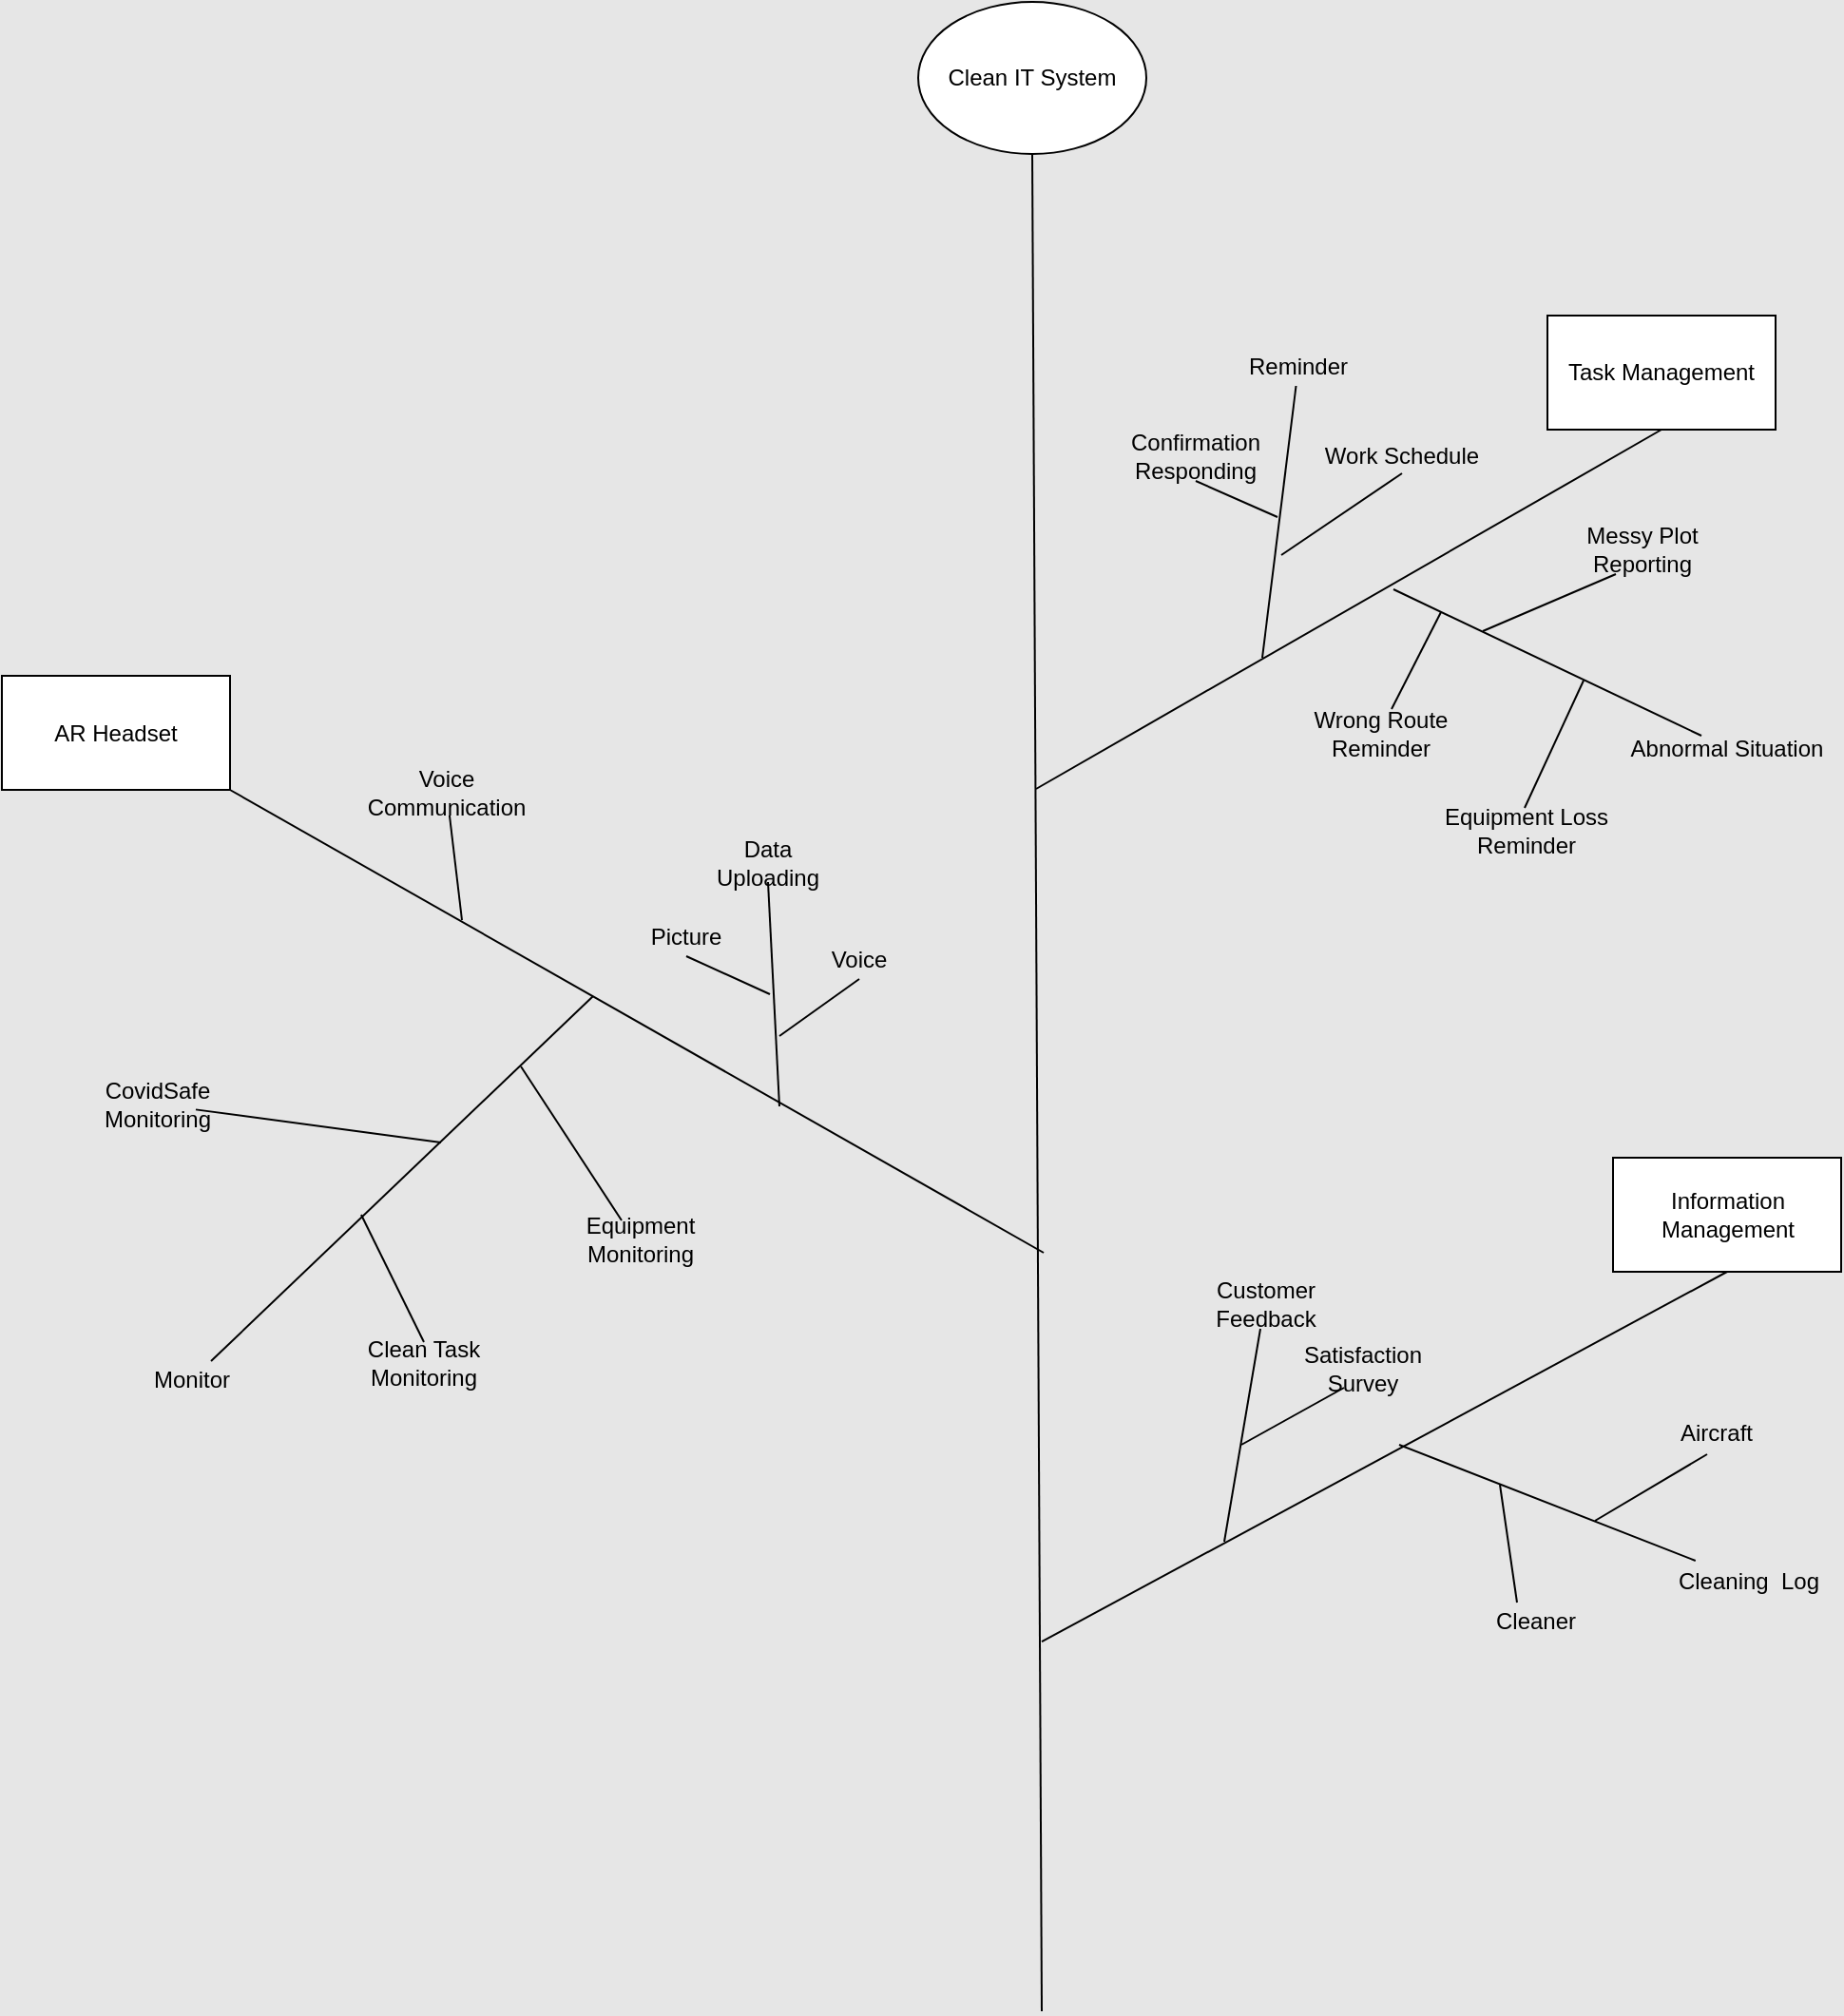 <mxfile version="13.7.6" type="github">
  <diagram id="Bb5ZtKjAUq3U3VpQnIs5" name="第 1 页">
    <mxGraphModel dx="1038" dy="531" grid="0" gridSize="10" guides="1" tooltips="1" connect="1" arrows="1" fold="1" page="1" pageScale="1" pageWidth="1200" pageHeight="1920" background="#E6E6E6" math="0" shadow="0">
      <root>
        <mxCell id="0" />
        <mxCell id="1" parent="0" />
        <mxCell id="9_lOYxGVBl5USc_2fYVw-1" value="Clean IT System" style="ellipse;whiteSpace=wrap;html=1;" vertex="1" parent="1">
          <mxGeometry x="503" y="60" width="120" height="80" as="geometry" />
        </mxCell>
        <mxCell id="9_lOYxGVBl5USc_2fYVw-2" value="" style="endArrow=none;html=1;entryX=0.5;entryY=1;entryDx=0;entryDy=0;" edge="1" parent="1" target="9_lOYxGVBl5USc_2fYVw-1">
          <mxGeometry width="50" height="50" relative="1" as="geometry">
            <mxPoint x="568" y="1117" as="sourcePoint" />
            <mxPoint x="634" y="549" as="targetPoint" />
          </mxGeometry>
        </mxCell>
        <mxCell id="9_lOYxGVBl5USc_2fYVw-3" value="Task Management" style="rounded=0;whiteSpace=wrap;html=1;" vertex="1" parent="1">
          <mxGeometry x="834" y="225" width="120" height="60" as="geometry" />
        </mxCell>
        <mxCell id="9_lOYxGVBl5USc_2fYVw-4" value="" style="endArrow=none;html=1;entryX=0.5;entryY=1;entryDx=0;entryDy=0;" edge="1" parent="1" target="9_lOYxGVBl5USc_2fYVw-3">
          <mxGeometry width="50" height="50" relative="1" as="geometry">
            <mxPoint x="565" y="474" as="sourcePoint" />
            <mxPoint x="634" y="255" as="targetPoint" />
          </mxGeometry>
        </mxCell>
        <mxCell id="9_lOYxGVBl5USc_2fYVw-5" value="" style="endArrow=none;html=1;" edge="1" parent="1" target="9_lOYxGVBl5USc_2fYVw-6">
          <mxGeometry width="50" height="50" relative="1" as="geometry">
            <mxPoint x="684" y="405" as="sourcePoint" />
            <mxPoint x="704" y="284" as="targetPoint" />
          </mxGeometry>
        </mxCell>
        <mxCell id="9_lOYxGVBl5USc_2fYVw-6" value="Reminder" style="text;html=1;strokeColor=none;fillColor=none;align=center;verticalAlign=middle;whiteSpace=wrap;rounded=0;" vertex="1" parent="1">
          <mxGeometry x="683" y="242" width="40" height="20" as="geometry" />
        </mxCell>
        <mxCell id="9_lOYxGVBl5USc_2fYVw-7" value="" style="endArrow=none;html=1;entryX=0.5;entryY=1;entryDx=0;entryDy=0;" edge="1" parent="1" target="9_lOYxGVBl5USc_2fYVw-8">
          <mxGeometry width="50" height="50" relative="1" as="geometry">
            <mxPoint x="694" y="351" as="sourcePoint" />
            <mxPoint x="754" y="306" as="targetPoint" />
            <Array as="points" />
          </mxGeometry>
        </mxCell>
        <mxCell id="9_lOYxGVBl5USc_2fYVw-8" value="Work Schedule" style="text;html=1;strokeColor=none;fillColor=none;align=center;verticalAlign=middle;whiteSpace=wrap;rounded=0;" vertex="1" parent="1">
          <mxGeometry x="712" y="290" width="91" height="18" as="geometry" />
        </mxCell>
        <mxCell id="9_lOYxGVBl5USc_2fYVw-9" value="" style="endArrow=none;html=1;entryX=0.5;entryY=1;entryDx=0;entryDy=0;" edge="1" parent="1" target="9_lOYxGVBl5USc_2fYVw-10">
          <mxGeometry width="50" height="50" relative="1" as="geometry">
            <mxPoint x="692" y="331" as="sourcePoint" />
            <mxPoint x="658" y="296" as="targetPoint" />
          </mxGeometry>
        </mxCell>
        <mxCell id="9_lOYxGVBl5USc_2fYVw-10" value="Confirmation Responding" style="text;html=1;strokeColor=none;fillColor=none;align=center;verticalAlign=middle;whiteSpace=wrap;rounded=0;" vertex="1" parent="1">
          <mxGeometry x="638" y="286" width="22" height="26" as="geometry" />
        </mxCell>
        <mxCell id="9_lOYxGVBl5USc_2fYVw-12" value="" style="endArrow=none;html=1;" edge="1" parent="1">
          <mxGeometry width="50" height="50" relative="1" as="geometry">
            <mxPoint x="915" y="446" as="sourcePoint" />
            <mxPoint x="753" y="369" as="targetPoint" />
          </mxGeometry>
        </mxCell>
        <mxCell id="9_lOYxGVBl5USc_2fYVw-13" value="Abnormal Situation" style="text;html=1;strokeColor=none;fillColor=none;align=center;verticalAlign=middle;whiteSpace=wrap;rounded=0;" vertex="1" parent="1">
          <mxGeometry x="870" y="444" width="117" height="18" as="geometry" />
        </mxCell>
        <mxCell id="9_lOYxGVBl5USc_2fYVw-15" value="" style="endArrow=none;html=1;" edge="1" parent="1">
          <mxGeometry width="50" height="50" relative="1" as="geometry">
            <mxPoint x="800" y="391" as="sourcePoint" />
            <mxPoint x="870" y="361" as="targetPoint" />
          </mxGeometry>
        </mxCell>
        <mxCell id="9_lOYxGVBl5USc_2fYVw-16" value="Messy Plot Reporting" style="text;html=1;strokeColor=none;fillColor=none;align=center;verticalAlign=middle;whiteSpace=wrap;rounded=0;" vertex="1" parent="1">
          <mxGeometry x="848" y="337" width="72" height="22" as="geometry" />
        </mxCell>
        <mxCell id="9_lOYxGVBl5USc_2fYVw-17" value="" style="endArrow=none;html=1;" edge="1" parent="1">
          <mxGeometry width="50" height="50" relative="1" as="geometry">
            <mxPoint x="752" y="432" as="sourcePoint" />
            <mxPoint x="778" y="381" as="targetPoint" />
          </mxGeometry>
        </mxCell>
        <mxCell id="9_lOYxGVBl5USc_2fYVw-18" value="Wrong Route Reminder" style="text;html=1;strokeColor=none;fillColor=none;align=center;verticalAlign=middle;whiteSpace=wrap;rounded=0;" vertex="1" parent="1">
          <mxGeometry x="709" y="434" width="75" height="21" as="geometry" />
        </mxCell>
        <mxCell id="9_lOYxGVBl5USc_2fYVw-19" value="" style="endArrow=none;html=1;" edge="1" parent="1">
          <mxGeometry width="50" height="50" relative="1" as="geometry">
            <mxPoint x="822" y="484" as="sourcePoint" />
            <mxPoint x="853" y="417" as="targetPoint" />
          </mxGeometry>
        </mxCell>
        <mxCell id="9_lOYxGVBl5USc_2fYVw-21" value="Equipment Loss Reminder" style="text;html=1;strokeColor=none;fillColor=none;align=center;verticalAlign=middle;whiteSpace=wrap;rounded=0;" vertex="1" parent="1">
          <mxGeometry x="773" y="488" width="100" height="15" as="geometry" />
        </mxCell>
        <mxCell id="9_lOYxGVBl5USc_2fYVw-24" value="Information Management" style="rounded=0;whiteSpace=wrap;html=1;" vertex="1" parent="1">
          <mxGeometry x="868.5" y="668" width="120" height="60" as="geometry" />
        </mxCell>
        <mxCell id="9_lOYxGVBl5USc_2fYVw-25" value="" style="endArrow=none;html=1;entryX=0.5;entryY=1;entryDx=0;entryDy=0;" edge="1" parent="1" target="9_lOYxGVBl5USc_2fYVw-24">
          <mxGeometry width="50" height="50" relative="1" as="geometry">
            <mxPoint x="568" y="922.6" as="sourcePoint" />
            <mxPoint x="634" y="555" as="targetPoint" />
          </mxGeometry>
        </mxCell>
        <mxCell id="9_lOYxGVBl5USc_2fYVw-26" value="" style="endArrow=none;html=1;" edge="1" parent="1" target="9_lOYxGVBl5USc_2fYVw-27">
          <mxGeometry width="50" height="50" relative="1" as="geometry">
            <mxPoint x="756" y="819" as="sourcePoint" />
            <mxPoint x="762" y="820" as="targetPoint" />
          </mxGeometry>
        </mxCell>
        <mxCell id="9_lOYxGVBl5USc_2fYVw-27" value="Cleaning&amp;nbsp; Log" style="text;html=1;strokeColor=none;fillColor=none;align=center;verticalAlign=middle;whiteSpace=wrap;rounded=0;" vertex="1" parent="1">
          <mxGeometry x="895" y="880" width="90" height="22" as="geometry" />
        </mxCell>
        <mxCell id="9_lOYxGVBl5USc_2fYVw-28" value="" style="endArrow=none;html=1;entryX=0.25;entryY=0;entryDx=0;entryDy=0;" edge="1" parent="1" target="9_lOYxGVBl5USc_2fYVw-29">
          <mxGeometry width="50" height="50" relative="1" as="geometry">
            <mxPoint x="809" y="840" as="sourcePoint" />
            <mxPoint x="823" y="844" as="targetPoint" />
          </mxGeometry>
        </mxCell>
        <mxCell id="9_lOYxGVBl5USc_2fYVw-29" value="Cleaner" style="text;html=1;strokeColor=none;fillColor=none;align=center;verticalAlign=middle;whiteSpace=wrap;rounded=0;" vertex="1" parent="1">
          <mxGeometry x="808" y="902" width="40" height="20" as="geometry" />
        </mxCell>
        <mxCell id="9_lOYxGVBl5USc_2fYVw-34" value="" style="endArrow=none;html=1;" edge="1" parent="1">
          <mxGeometry width="50" height="50" relative="1" as="geometry">
            <mxPoint x="859" y="859" as="sourcePoint" />
            <mxPoint x="918" y="824" as="targetPoint" />
          </mxGeometry>
        </mxCell>
        <mxCell id="9_lOYxGVBl5USc_2fYVw-37" value="Aircraft" style="text;html=1;strokeColor=none;fillColor=none;align=center;verticalAlign=middle;whiteSpace=wrap;rounded=0;" vertex="1" parent="1">
          <mxGeometry x="903" y="803" width="40" height="20" as="geometry" />
        </mxCell>
        <mxCell id="9_lOYxGVBl5USc_2fYVw-38" value="" style="endArrow=none;html=1;" edge="1" parent="1">
          <mxGeometry width="50" height="50" relative="1" as="geometry">
            <mxPoint x="664" y="870" as="sourcePoint" />
            <mxPoint x="683" y="758" as="targetPoint" />
          </mxGeometry>
        </mxCell>
        <mxCell id="9_lOYxGVBl5USc_2fYVw-39" value="Customer Feedback" style="text;html=1;strokeColor=none;fillColor=none;align=center;verticalAlign=middle;whiteSpace=wrap;rounded=0;" vertex="1" parent="1">
          <mxGeometry x="663" y="740" width="46" height="9" as="geometry" />
        </mxCell>
        <mxCell id="9_lOYxGVBl5USc_2fYVw-41" value="" style="endArrow=none;html=1;entryX=0.25;entryY=1;entryDx=0;entryDy=0;" edge="1" parent="1" target="9_lOYxGVBl5USc_2fYVw-42">
          <mxGeometry width="50" height="50" relative="1" as="geometry">
            <mxPoint x="673" y="819" as="sourcePoint" />
            <mxPoint x="733" y="769" as="targetPoint" />
          </mxGeometry>
        </mxCell>
        <mxCell id="9_lOYxGVBl5USc_2fYVw-42" value="Satisfaction Survey" style="text;html=1;strokeColor=none;fillColor=none;align=center;verticalAlign=middle;whiteSpace=wrap;rounded=0;" vertex="1" parent="1">
          <mxGeometry x="717" y="769" width="40" height="20" as="geometry" />
        </mxCell>
        <mxCell id="9_lOYxGVBl5USc_2fYVw-43" value="AR Headset" style="rounded=0;whiteSpace=wrap;html=1;" vertex="1" parent="1">
          <mxGeometry x="21" y="414.5" width="120" height="60" as="geometry" />
        </mxCell>
        <mxCell id="9_lOYxGVBl5USc_2fYVw-44" value="" style="endArrow=none;html=1;entryX=1;entryY=1;entryDx=0;entryDy=0;" edge="1" parent="1" target="9_lOYxGVBl5USc_2fYVw-43">
          <mxGeometry width="50" height="50" relative="1" as="geometry">
            <mxPoint x="569" y="718" as="sourcePoint" />
            <mxPoint x="344" y="474" as="targetPoint" />
          </mxGeometry>
        </mxCell>
        <mxCell id="9_lOYxGVBl5USc_2fYVw-45" value="" style="endArrow=none;html=1;" edge="1" parent="1" target="9_lOYxGVBl5USc_2fYVw-46">
          <mxGeometry width="50" height="50" relative="1" as="geometry">
            <mxPoint x="263" y="543" as="sourcePoint" />
            <mxPoint x="263" y="466" as="targetPoint" />
          </mxGeometry>
        </mxCell>
        <mxCell id="9_lOYxGVBl5USc_2fYVw-46" value="Voice Communication" style="text;html=1;strokeColor=none;fillColor=none;align=center;verticalAlign=middle;whiteSpace=wrap;rounded=0;" vertex="1" parent="1">
          <mxGeometry x="213" y="463" width="84" height="25" as="geometry" />
        </mxCell>
        <mxCell id="9_lOYxGVBl5USc_2fYVw-47" value="" style="endArrow=none;html=1;entryX=0.5;entryY=1;entryDx=0;entryDy=0;" edge="1" parent="1" target="9_lOYxGVBl5USc_2fYVw-48">
          <mxGeometry width="50" height="50" relative="1" as="geometry">
            <mxPoint x="430" y="641" as="sourcePoint" />
            <mxPoint x="407" y="542" as="targetPoint" />
          </mxGeometry>
        </mxCell>
        <mxCell id="9_lOYxGVBl5USc_2fYVw-48" value="Data Uploading" style="text;html=1;strokeColor=none;fillColor=none;align=center;verticalAlign=middle;whiteSpace=wrap;rounded=0;" vertex="1" parent="1">
          <mxGeometry x="404" y="503" width="40" height="20" as="geometry" />
        </mxCell>
        <mxCell id="9_lOYxGVBl5USc_2fYVw-49" value="" style="endArrow=none;html=1;entryX=0.5;entryY=1;entryDx=0;entryDy=0;" edge="1" parent="1" target="9_lOYxGVBl5USc_2fYVw-50">
          <mxGeometry width="50" height="50" relative="1" as="geometry">
            <mxPoint x="430" y="604" as="sourcePoint" />
            <mxPoint x="469" y="566" as="targetPoint" />
          </mxGeometry>
        </mxCell>
        <mxCell id="9_lOYxGVBl5USc_2fYVw-50" value="Voice" style="text;html=1;strokeColor=none;fillColor=none;align=center;verticalAlign=middle;whiteSpace=wrap;rounded=0;" vertex="1" parent="1">
          <mxGeometry x="452" y="554" width="40" height="20" as="geometry" />
        </mxCell>
        <mxCell id="9_lOYxGVBl5USc_2fYVw-51" value="Picture" style="text;html=1;strokeColor=none;fillColor=none;align=center;verticalAlign=middle;whiteSpace=wrap;rounded=0;" vertex="1" parent="1">
          <mxGeometry x="361" y="542" width="40" height="20" as="geometry" />
        </mxCell>
        <mxCell id="9_lOYxGVBl5USc_2fYVw-52" value="" style="endArrow=none;html=1;entryX=0.5;entryY=1;entryDx=0;entryDy=0;" edge="1" parent="1" target="9_lOYxGVBl5USc_2fYVw-51">
          <mxGeometry width="50" height="50" relative="1" as="geometry">
            <mxPoint x="425" y="582" as="sourcePoint" />
            <mxPoint x="391" y="434" as="targetPoint" />
          </mxGeometry>
        </mxCell>
        <mxCell id="9_lOYxGVBl5USc_2fYVw-55" value="Monitor" style="text;html=1;strokeColor=none;fillColor=none;align=center;verticalAlign=middle;whiteSpace=wrap;rounded=0;" vertex="1" parent="1">
          <mxGeometry x="101" y="775" width="40" height="20" as="geometry" />
        </mxCell>
        <mxCell id="9_lOYxGVBl5USc_2fYVw-57" value="" style="endArrow=none;html=1;exitX=0.75;exitY=0;exitDx=0;exitDy=0;" edge="1" parent="1" source="9_lOYxGVBl5USc_2fYVw-55">
          <mxGeometry width="50" height="50" relative="1" as="geometry">
            <mxPoint x="282" y="633" as="sourcePoint" />
            <mxPoint x="332" y="583" as="targetPoint" />
          </mxGeometry>
        </mxCell>
        <mxCell id="9_lOYxGVBl5USc_2fYVw-58" value="Clean Task Monitoring" style="text;html=1;strokeColor=none;fillColor=none;align=center;verticalAlign=middle;whiteSpace=wrap;rounded=0;" vertex="1" parent="1">
          <mxGeometry x="189" y="765" width="108" height="21" as="geometry" />
        </mxCell>
        <mxCell id="9_lOYxGVBl5USc_2fYVw-59" value="" style="endArrow=none;html=1;exitX=0.5;exitY=0;exitDx=0;exitDy=0;" edge="1" parent="1" source="9_lOYxGVBl5USc_2fYVw-58">
          <mxGeometry width="50" height="50" relative="1" as="geometry">
            <mxPoint x="288" y="769" as="sourcePoint" />
            <mxPoint x="210" y="698" as="targetPoint" />
          </mxGeometry>
        </mxCell>
        <mxCell id="9_lOYxGVBl5USc_2fYVw-63" value="CovidSafe Monitoring" style="text;html=1;strokeColor=none;fillColor=none;align=center;verticalAlign=middle;whiteSpace=wrap;rounded=0;" vertex="1" parent="1">
          <mxGeometry x="83" y="630" width="40" height="20" as="geometry" />
        </mxCell>
        <mxCell id="9_lOYxGVBl5USc_2fYVw-64" value="" style="endArrow=none;html=1;" edge="1" parent="1" source="9_lOYxGVBl5USc_2fYVw-63">
          <mxGeometry width="50" height="50" relative="1" as="geometry">
            <mxPoint x="187" y="665" as="sourcePoint" />
            <mxPoint x="252" y="660" as="targetPoint" />
          </mxGeometry>
        </mxCell>
        <mxCell id="9_lOYxGVBl5USc_2fYVw-65" value="Equipment Monitoring" style="text;html=1;strokeColor=none;fillColor=none;align=center;verticalAlign=middle;whiteSpace=wrap;rounded=0;" vertex="1" parent="1">
          <mxGeometry x="337" y="701" width="40" height="20" as="geometry" />
        </mxCell>
        <mxCell id="9_lOYxGVBl5USc_2fYVw-66" value="" style="endArrow=none;html=1;entryX=0.25;entryY=0;entryDx=0;entryDy=0;" edge="1" parent="1" target="9_lOYxGVBl5USc_2fYVw-65">
          <mxGeometry width="50" height="50" relative="1" as="geometry">
            <mxPoint x="294" y="620" as="sourcePoint" />
            <mxPoint x="338" y="719" as="targetPoint" />
          </mxGeometry>
        </mxCell>
      </root>
    </mxGraphModel>
  </diagram>
</mxfile>
